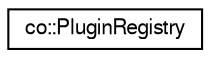 digraph G
{
  edge [fontname="FreeSans",fontsize="10",labelfontname="FreeSans",labelfontsize="10"];
  node [fontname="FreeSans",fontsize="10",shape=record];
  rankdir="LR";
  Node1 [label="co::PluginRegistry",height=0.2,width=0.4,color="black", fillcolor="white", style="filled",URL="$classco_1_1PluginRegistry.html",tooltip="The registry for all loaded plugins."];
}

